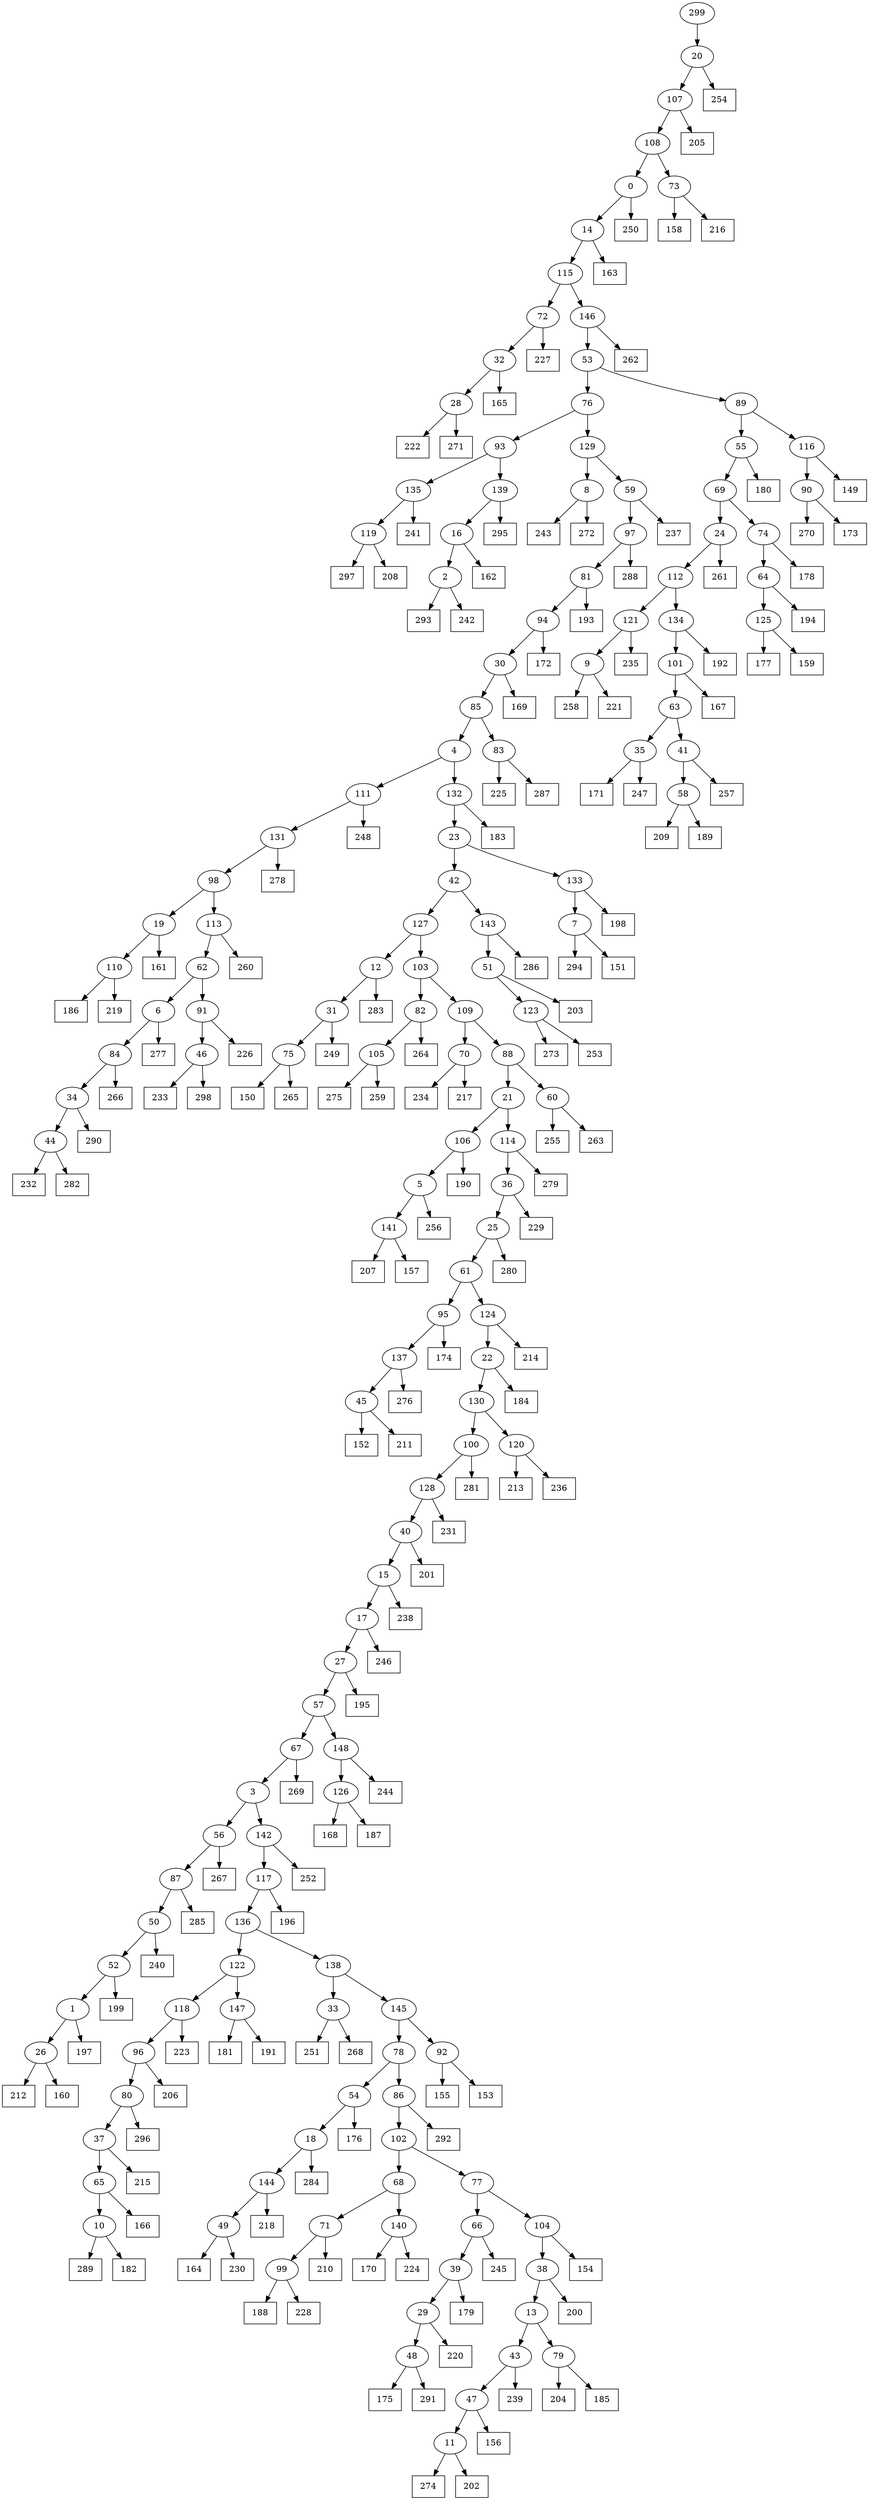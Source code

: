 digraph G {
0[label="0"];
1[label="1"];
2[label="2"];
3[label="3"];
4[label="4"];
5[label="5"];
6[label="6"];
7[label="7"];
8[label="8"];
9[label="9"];
10[label="10"];
11[label="11"];
12[label="12"];
13[label="13"];
14[label="14"];
15[label="15"];
16[label="16"];
17[label="17"];
18[label="18"];
19[label="19"];
20[label="20"];
21[label="21"];
22[label="22"];
23[label="23"];
24[label="24"];
25[label="25"];
26[label="26"];
27[label="27"];
28[label="28"];
29[label="29"];
30[label="30"];
31[label="31"];
32[label="32"];
33[label="33"];
34[label="34"];
35[label="35"];
36[label="36"];
37[label="37"];
38[label="38"];
39[label="39"];
40[label="40"];
41[label="41"];
42[label="42"];
43[label="43"];
44[label="44"];
45[label="45"];
46[label="46"];
47[label="47"];
48[label="48"];
49[label="49"];
50[label="50"];
51[label="51"];
52[label="52"];
53[label="53"];
54[label="54"];
55[label="55"];
56[label="56"];
57[label="57"];
58[label="58"];
59[label="59"];
60[label="60"];
61[label="61"];
62[label="62"];
63[label="63"];
64[label="64"];
65[label="65"];
66[label="66"];
67[label="67"];
68[label="68"];
69[label="69"];
70[label="70"];
71[label="71"];
72[label="72"];
73[label="73"];
74[label="74"];
75[label="75"];
76[label="76"];
77[label="77"];
78[label="78"];
79[label="79"];
80[label="80"];
81[label="81"];
82[label="82"];
83[label="83"];
84[label="84"];
85[label="85"];
86[label="86"];
87[label="87"];
88[label="88"];
89[label="89"];
90[label="90"];
91[label="91"];
92[label="92"];
93[label="93"];
94[label="94"];
95[label="95"];
96[label="96"];
97[label="97"];
98[label="98"];
99[label="99"];
100[label="100"];
101[label="101"];
102[label="102"];
103[label="103"];
104[label="104"];
105[label="105"];
106[label="106"];
107[label="107"];
108[label="108"];
109[label="109"];
110[label="110"];
111[label="111"];
112[label="112"];
113[label="113"];
114[label="114"];
115[label="115"];
116[label="116"];
117[label="117"];
118[label="118"];
119[label="119"];
120[label="120"];
121[label="121"];
122[label="122"];
123[label="123"];
124[label="124"];
125[label="125"];
126[label="126"];
127[label="127"];
128[label="128"];
129[label="129"];
130[label="130"];
131[label="131"];
132[label="132"];
133[label="133"];
134[label="134"];
135[label="135"];
136[label="136"];
137[label="137"];
138[label="138"];
139[label="139"];
140[label="140"];
141[label="141"];
142[label="142"];
143[label="143"];
144[label="144"];
145[label="145"];
146[label="146"];
147[label="147"];
148[label="148"];
149[shape=box,label="199"];
150[shape=box,label="234"];
151[shape=box,label="215"];
152[shape=box,label="174"];
153[shape=box,label="175"];
154[shape=box,label="183"];
155[shape=box,label="205"];
156[shape=box,label="156"];
157[shape=box,label="222"];
158[shape=box,label="163"];
159[shape=box,label="273"];
160[shape=box,label="283"];
161[shape=box,label="274"];
162[shape=box,label="212"];
163[shape=box,label="166"];
164[shape=box,label="160"];
165[shape=box,label="266"];
166[shape=box,label="292"];
167[shape=box,label="277"];
168[shape=box,label="158"];
169[shape=box,label="294"];
170[shape=box,label="176"];
171[shape=box,label="150"];
172[shape=box,label="225"];
173[shape=box,label="178"];
174[shape=box,label="257"];
175[shape=box,label="276"];
176[shape=box,label="229"];
177[shape=box,label="186"];
178[shape=box,label="155"];
179[shape=box,label="265"];
180[shape=box,label="207"];
181[shape=box,label="206"];
182[shape=box,label="196"];
183[shape=box,label="264"];
184[shape=box,label="164"];
185[shape=box,label="200"];
186[shape=box,label="203"];
187[shape=box,label="223"];
188[shape=box,label="210"];
189[shape=box,label="252"];
190[shape=box,label="270"];
191[shape=box,label="291"];
192[shape=box,label="219"];
193[shape=box,label="226"];
194[shape=box,label="280"];
195[shape=box,label="275"];
196[shape=box,label="261"];
197[shape=box,label="243"];
198[shape=box,label="258"];
199[shape=box,label="249"];
200[shape=box,label="290"];
201[shape=box,label="297"];
202[shape=box,label="295"];
203[shape=box,label="190"];
204[shape=box,label="197"];
205[shape=box,label="259"];
206[shape=box,label="267"];
207[shape=box,label="262"];
208[shape=box,label="154"];
209[shape=box,label="181"];
210[shape=box,label="202"];
211[shape=box,label="157"];
212[shape=box,label="171"];
213[shape=box,label="168"];
214[shape=box,label="170"];
215[shape=box,label="177"];
216[shape=box,label="187"];
217[shape=box,label="235"];
218[shape=box,label="260"];
219[shape=box,label="172"];
220[shape=box,label="204"];
221[shape=box,label="185"];
222[shape=box,label="238"];
223[shape=box,label="193"];
224[shape=box,label="248"];
225[shape=box,label="213"];
226[shape=box,label="289"];
227[shape=box,label="279"];
228[shape=box,label="152"];
229[shape=box,label="245"];
230[shape=box,label="221"];
231[shape=box,label="255"];
232[shape=box,label="211"];
233[shape=box,label="191"];
234[shape=box,label="240"];
235[shape=box,label="236"];
236[shape=box,label="253"];
237[shape=box,label="233"];
238[shape=box,label="246"];
239[shape=box,label="241"];
240[shape=box,label="216"];
241[shape=box,label="251"];
242[shape=box,label="287"];
243[shape=box,label="162"];
244[shape=box,label="167"];
245[shape=box,label="231"];
246[shape=box,label="227"];
247[shape=box,label="293"];
248[shape=box,label="224"];
249[shape=box,label="288"];
250[shape=box,label="244"];
251[shape=box,label="232"];
252[shape=box,label="214"];
253[shape=box,label="165"];
254[shape=box,label="188"];
255[shape=box,label="256"];
256[shape=box,label="237"];
257[shape=box,label="271"];
258[shape=box,label="209"];
259[shape=box,label="230"];
260[shape=box,label="179"];
261[shape=box,label="218"];
262[shape=box,label="284"];
263[shape=box,label="298"];
264[shape=box,label="161"];
265[shape=box,label="282"];
266[shape=box,label="285"];
267[shape=box,label="296"];
268[shape=box,label="159"];
269[shape=box,label="149"];
270[shape=box,label="195"];
271[shape=box,label="151"];
272[shape=box,label="228"];
273[shape=box,label="239"];
274[shape=box,label="286"];
275[shape=box,label="192"];
276[shape=box,label="198"];
277[shape=box,label="217"];
278[shape=box,label="201"];
279[shape=box,label="184"];
280[shape=box,label="194"];
281[shape=box,label="263"];
282[shape=box,label="180"];
283[shape=box,label="242"];
284[shape=box,label="250"];
285[shape=box,label="153"];
286[shape=box,label="182"];
287[shape=box,label="278"];
288[shape=box,label="254"];
289[shape=box,label="269"];
290[shape=box,label="220"];
291[shape=box,label="169"];
292[shape=box,label="189"];
293[shape=box,label="268"];
294[shape=box,label="272"];
295[shape=box,label="173"];
296[shape=box,label="247"];
297[shape=box,label="208"];
298[shape=box,label="281"];
299[label="299"];
140->248 ;
65->163 ;
73->168 ;
146->207 ;
9->198 ;
48->153 ;
105->205 ;
78->86 ;
27->270 ;
125->268 ;
119->201 ;
81->94 ;
43->273 ;
87->266 ;
83->172 ;
17->238 ;
93->139 ;
58->292 ;
143->274 ;
34->44 ;
44->265 ;
128->245 ;
126->216 ;
71->188 ;
62->91 ;
30->291 ;
25->61 ;
2->247 ;
80->267 ;
32->28 ;
54->170 ;
99->272 ;
148->250 ;
100->128 ;
33->293 ;
1->204 ;
28->157 ;
60->281 ;
100->298 ;
33->241 ;
18->144 ;
12->160 ;
42->143 ;
132->154 ;
14->158 ;
73->240 ;
113->62 ;
36->25 ;
25->194 ;
92->285 ;
105->195 ;
131->98 ;
136->138 ;
84->165 ;
98->113 ;
113->218 ;
120->225 ;
8->294 ;
68->71 ;
50->234 ;
144->49 ;
49->184 ;
37->151 ;
140->214 ;
29->48 ;
53->76 ;
76->93 ;
122->118 ;
93->135 ;
40->15 ;
15->17 ;
46->237 ;
64->280 ;
148->126 ;
19->110 ;
63->41 ;
89->116 ;
52->149 ;
134->101 ;
101->244 ;
9->230 ;
91->46 ;
46->263 ;
138->33 ;
66->229 ;
67->289 ;
130->100 ;
124->252 ;
88->60 ;
60->231 ;
26->164 ;
88->21 ;
21->106 ;
59->256 ;
125->215 ;
23->42 ;
29->290 ;
95->152 ;
147->233 ;
79->221 ;
30->85 ;
129->59 ;
142->189 ;
10->286 ;
68->140 ;
18->262 ;
119->297 ;
24->196 ;
7->271 ;
41->174 ;
45->228 ;
19->264 ;
91->193 ;
17->27 ;
39->260 ;
39->29 ;
106->5 ;
5->255 ;
118->187 ;
98->19 ;
146->53 ;
81->223 ;
137->45 ;
45->232 ;
106->203 ;
141->180 ;
76->129 ;
129->8 ;
85->83 ;
83->242 ;
94->219 ;
89->55 ;
123->236 ;
48->191 ;
84->34 ;
70->150 ;
56->87 ;
35->296 ;
108->0 ;
85->4 ;
47->156 ;
114->36 ;
36->176 ;
72->32 ;
130->120 ;
126->213 ;
137->175 ;
55->69 ;
117->136 ;
16->243 ;
0->14 ;
49->259 ;
103->82 ;
82->105 ;
107->155 ;
70->277 ;
63->35 ;
145->92 ;
92->178 ;
72->246 ;
90->295 ;
34->200 ;
11->161 ;
121->217 ;
65->10 ;
10->226 ;
6->167 ;
111->224 ;
139->202 ;
8->197 ;
112->121 ;
121->9 ;
52->1 ;
108->73 ;
142->117 ;
75->171 ;
94->30 ;
31->199 ;
136->122 ;
122->147 ;
147->209 ;
117->182 ;
107->108 ;
77->66 ;
66->39 ;
115->146 ;
0->284 ;
104->38 ;
15->222 ;
31->75 ;
75->179 ;
57->67 ;
67->3 ;
102->77 ;
14->115 ;
115->72 ;
44->251 ;
71->99 ;
99->254 ;
120->235 ;
127->12 ;
12->31 ;
47->11 ;
11->210 ;
96->80 ;
80->37 ;
132->23 ;
69->24 ;
101->63 ;
78->54 ;
54->18 ;
86->166 ;
299->20 ;
20->288 ;
3->142 ;
21->114 ;
114->227 ;
4->132 ;
32->253 ;
87->50 ;
50->52 ;
90->190 ;
42->127 ;
61->124 ;
79->220 ;
133->276 ;
116->90 ;
1->26 ;
26->162 ;
20->107 ;
61->95 ;
95->137 ;
2->283 ;
22->130 ;
135->119 ;
4->111 ;
111->131 ;
35->212 ;
86->102 ;
102->68 ;
110->177 ;
127->103 ;
58->258 ;
139->16 ;
38->13 ;
16->2 ;
109->70 ;
38->185 ;
27->57 ;
57->148 ;
116->269 ;
77->104 ;
104->208 ;
5->141 ;
141->211 ;
143->51 ;
51->186 ;
41->58 ;
128->40 ;
40->278 ;
37->65 ;
13->43 ;
43->47 ;
28->257 ;
3->56 ;
56->206 ;
13->79 ;
74->64 ;
131->287 ;
97->249 ;
110->192 ;
24->112 ;
134->275 ;
62->6 ;
6->84 ;
55->282 ;
82->183 ;
59->97 ;
112->134 ;
118->96 ;
96->181 ;
23->133 ;
103->109 ;
109->88 ;
135->239 ;
133->7 ;
7->169 ;
97->81 ;
69->74 ;
74->173 ;
64->125 ;
124->22 ;
22->279 ;
53->89 ;
138->145 ;
145->78 ;
144->261 ;
51->123 ;
123->159 ;
}
